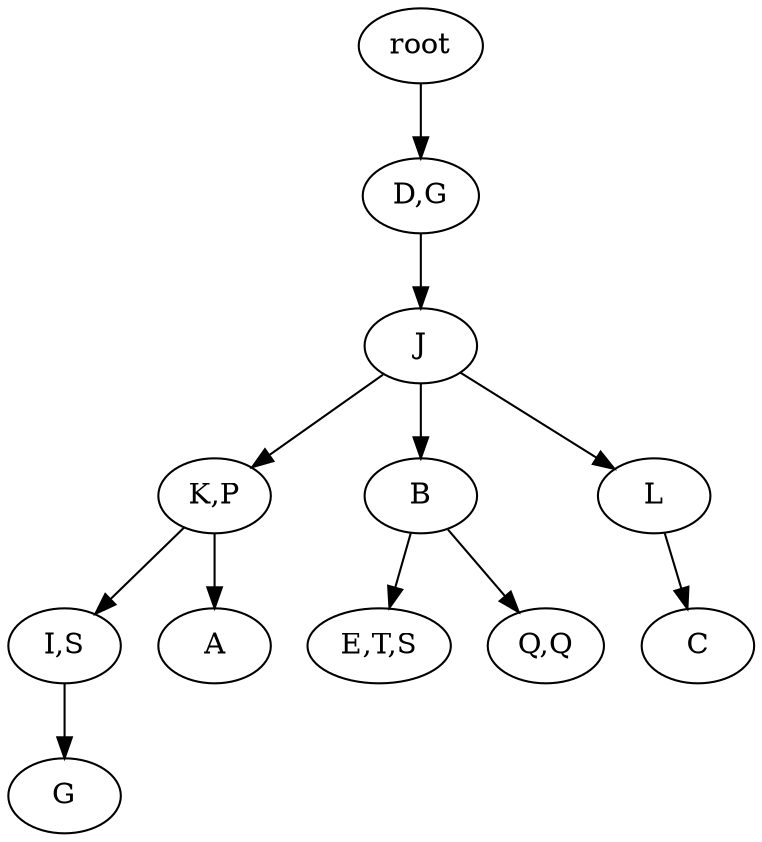 strict digraph G {
	graph [name=G];
	0	 [label=root];
	1	 [label="D,G"];
	0 -> 1;
	2	 [label=J];
	1 -> 2;
	4	 [label="K,P"];
	2 -> 4;
	5	 [label=B];
	2 -> 5;
	6	 [label=L];
	2 -> 6;
	7	 [label="I,S"];
	4 -> 7;
	9	 [label=A];
	4 -> 9;
	10	 [label="E,T,S"];
	5 -> 10;
	11	 [label="Q,Q"];
	5 -> 11;
	13	 [label=C];
	6 -> 13;
	14	 [label=G];
	7 -> 14;
}
